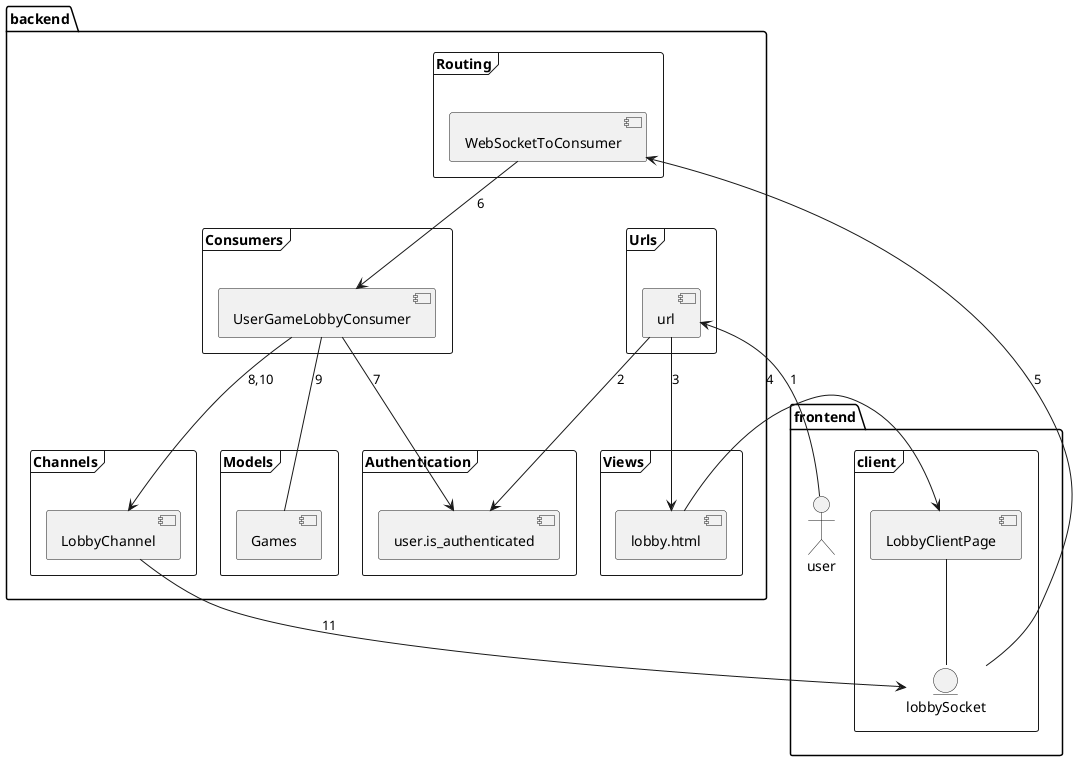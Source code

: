 @startuml

package "backend" {
  frame "Urls" {
    [url]
  }
  frame "Views" {
    [lobby.html]
  }
  frame "Routing" {
    [WebSocketToConsumer]
  }
  frame "Models" {
    [Games]
  }
  frame "Authentication" {
    [user.is_authenticated]
  }
  frame "Consumers" {
    [UserGameLobbyConsumer]
  }
  frame "Channels" {
    [LobbyChannel]
  }
}

package "frontend" {
  actor user
  frame "client" {
    entity lobbySocket
    [LobbyClientPage] -- lobbySocket
  }
}

user --> url : 1
url --> user.is_authenticated : 2
url --> lobby.html : 3
lobby.html --> LobbyClientPage : 4
lobbySocket --> WebSocketToConsumer : 5
WebSocketToConsumer --> UserGameLobbyConsumer : 6
UserGameLobbyConsumer --> user.is_authenticated : 7
UserGameLobbyConsumer --> LobbyChannel : 8,10
UserGameLobbyConsumer -- Games : 9
LobbyChannel --> lobbySocket : 11


@enduml
